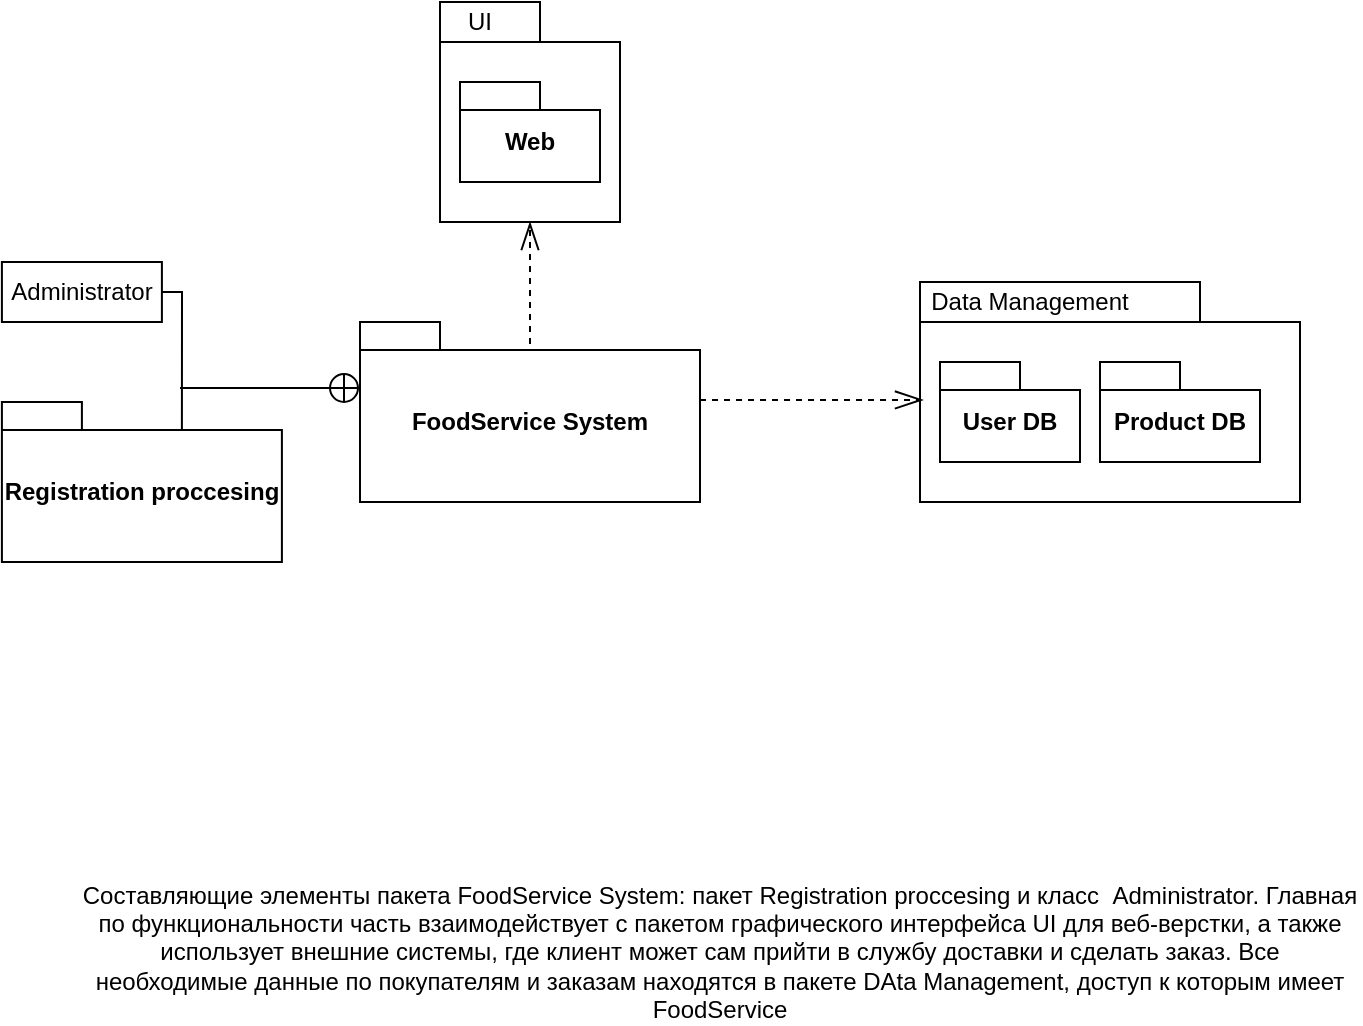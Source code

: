 <mxfile version="22.1.0" type="google">
  <diagram name="Страница — 1" id="qfu2OQlrliJWPlRGTcx2">
    <mxGraphModel dx="1290" dy="575" grid="1" gridSize="10" guides="1" tooltips="1" connect="1" arrows="1" fold="1" page="1" pageScale="1" pageWidth="827" pageHeight="1169" math="0" shadow="0">
      <root>
        <mxCell id="0" />
        <mxCell id="1" parent="0" />
        <mxCell id="s4F452vZ7WINFCM7ghcF-2" value="" style="shape=folder;fontStyle=1;spacingTop=10;tabWidth=50;tabHeight=20;tabPosition=left;html=1;whiteSpace=wrap;" parent="1" vertex="1">
          <mxGeometry x="250" y="180" width="90" height="110" as="geometry" />
        </mxCell>
        <mxCell id="s4F452vZ7WINFCM7ghcF-3" value="UI" style="text;html=1;strokeColor=none;fillColor=none;align=center;verticalAlign=middle;whiteSpace=wrap;rounded=0;" parent="1" vertex="1">
          <mxGeometry x="240" y="180" width="60" height="20" as="geometry" />
        </mxCell>
        <mxCell id="s4F452vZ7WINFCM7ghcF-4" value="Web" style="shape=folder;fontStyle=1;spacingTop=10;tabWidth=40;tabHeight=14;tabPosition=left;html=1;whiteSpace=wrap;" parent="1" vertex="1">
          <mxGeometry x="260" y="220" width="70" height="50" as="geometry" />
        </mxCell>
        <mxCell id="s4F452vZ7WINFCM7ghcF-6" value="FoodService System" style="shape=folder;fontStyle=1;spacingTop=10;tabWidth=40;tabHeight=14;tabPosition=left;html=1;whiteSpace=wrap;" parent="1" vertex="1">
          <mxGeometry x="210" y="340" width="170" height="90" as="geometry" />
        </mxCell>
        <mxCell id="s4F452vZ7WINFCM7ghcF-7" value="" style="shape=folder;fontStyle=1;spacingTop=10;tabWidth=140;tabHeight=20;tabPosition=left;html=1;whiteSpace=wrap;" parent="1" vertex="1">
          <mxGeometry x="490" y="320" width="190" height="110" as="geometry" />
        </mxCell>
        <mxCell id="s4F452vZ7WINFCM7ghcF-8" value="Data Management" style="text;html=1;strokeColor=none;fillColor=none;align=center;verticalAlign=middle;whiteSpace=wrap;rounded=0;" parent="1" vertex="1">
          <mxGeometry x="480" y="320" width="130" height="20" as="geometry" />
        </mxCell>
        <mxCell id="s4F452vZ7WINFCM7ghcF-9" value="User DB" style="shape=folder;fontStyle=1;spacingTop=10;tabWidth=40;tabHeight=14;tabPosition=left;html=1;whiteSpace=wrap;" parent="1" vertex="1">
          <mxGeometry x="500" y="360" width="70" height="50" as="geometry" />
        </mxCell>
        <mxCell id="s4F452vZ7WINFCM7ghcF-11" value="Product DB" style="shape=folder;fontStyle=1;spacingTop=10;tabWidth=40;tabHeight=14;tabPosition=left;html=1;whiteSpace=wrap;" parent="1" vertex="1">
          <mxGeometry x="580" y="360" width="80" height="50" as="geometry" />
        </mxCell>
        <mxCell id="s4F452vZ7WINFCM7ghcF-14" value="Registration proccesing" style="shape=folder;fontStyle=1;spacingTop=10;tabWidth=40;tabHeight=14;tabPosition=left;html=1;whiteSpace=wrap;" parent="1" vertex="1">
          <mxGeometry x="30.95" y="380" width="140" height="80" as="geometry" />
        </mxCell>
        <mxCell id="s4F452vZ7WINFCM7ghcF-15" value="Administrator" style="html=1;whiteSpace=wrap;" parent="1" vertex="1">
          <mxGeometry x="30.95" y="310" width="80" height="30" as="geometry" />
        </mxCell>
        <mxCell id="s4F452vZ7WINFCM7ghcF-16" value="" style="endArrow=openThin;endSize=12;dashed=1;html=1;rounded=0;entryX=0.5;entryY=1;entryDx=0;entryDy=0;entryPerimeter=0;exitX=0.5;exitY=0.122;exitDx=0;exitDy=0;exitPerimeter=0;endFill=0;" parent="1" source="s4F452vZ7WINFCM7ghcF-6" target="s4F452vZ7WINFCM7ghcF-2" edge="1">
          <mxGeometry width="160" relative="1" as="geometry">
            <mxPoint x="310" y="340" as="sourcePoint" />
            <mxPoint x="470" y="340" as="targetPoint" />
          </mxGeometry>
        </mxCell>
        <mxCell id="s4F452vZ7WINFCM7ghcF-17" value="" style="endArrow=openThin;endSize=12;dashed=1;html=1;rounded=0;entryX=0.008;entryY=0.536;entryDx=0;entryDy=0;entryPerimeter=0;endFill=0;" parent="1" target="s4F452vZ7WINFCM7ghcF-7" edge="1">
          <mxGeometry width="160" relative="1" as="geometry">
            <mxPoint x="380" y="379" as="sourcePoint" />
            <mxPoint x="305" y="300" as="targetPoint" />
          </mxGeometry>
        </mxCell>
        <mxCell id="s4F452vZ7WINFCM7ghcF-20" value="" style="endArrow=none;html=1;rounded=0;entryX=1;entryY=0.5;entryDx=0;entryDy=0;exitX=0;exitY=0;exitDx=90;exitDy=14;exitPerimeter=0;edgeStyle=orthogonalEdgeStyle;" parent="1" source="s4F452vZ7WINFCM7ghcF-14" target="s4F452vZ7WINFCM7ghcF-15" edge="1">
          <mxGeometry width="50" height="50" relative="1" as="geometry">
            <mxPoint x="250" y="360" as="sourcePoint" />
            <mxPoint x="300" y="310" as="targetPoint" />
          </mxGeometry>
        </mxCell>
        <mxCell id="s4F452vZ7WINFCM7ghcF-22" value="" style="html=1;verticalAlign=bottom;startArrow=circlePlus;startFill=0;endArrow=none;startSize=6;endSize=8;curved=0;rounded=0;exitX=0;exitY=0;exitDx=0;exitDy=33;exitPerimeter=0;endFill=0;" parent="1" source="s4F452vZ7WINFCM7ghcF-6" edge="1">
          <mxGeometry width="80" relative="1" as="geometry">
            <mxPoint x="230" y="340" as="sourcePoint" />
            <mxPoint x="120" y="373" as="targetPoint" />
          </mxGeometry>
        </mxCell>
        <mxCell id="RVCbtpgERKjLJ24QGgot-2" value="Составляющие элементы пакета&amp;nbsp;FoodService System: пакет Registration proccesing и класс&amp;nbsp; Administrator. Главная по функциональности часть взаимодействует с пакетом графического интерфейса UI для веб-верстки, а также использует внешние системы, где клиент может сам прийти в службу доставки и сделать заказ. Все необходимые данные по покупателям и заказам находятся в пакете DAta Management, доступ к которым имеет FoodService" style="text;html=1;strokeColor=none;fillColor=none;align=center;verticalAlign=middle;whiteSpace=wrap;rounded=0;" parent="1" vertex="1">
          <mxGeometry x="70" y="640" width="640" height="30" as="geometry" />
        </mxCell>
      </root>
    </mxGraphModel>
  </diagram>
</mxfile>
